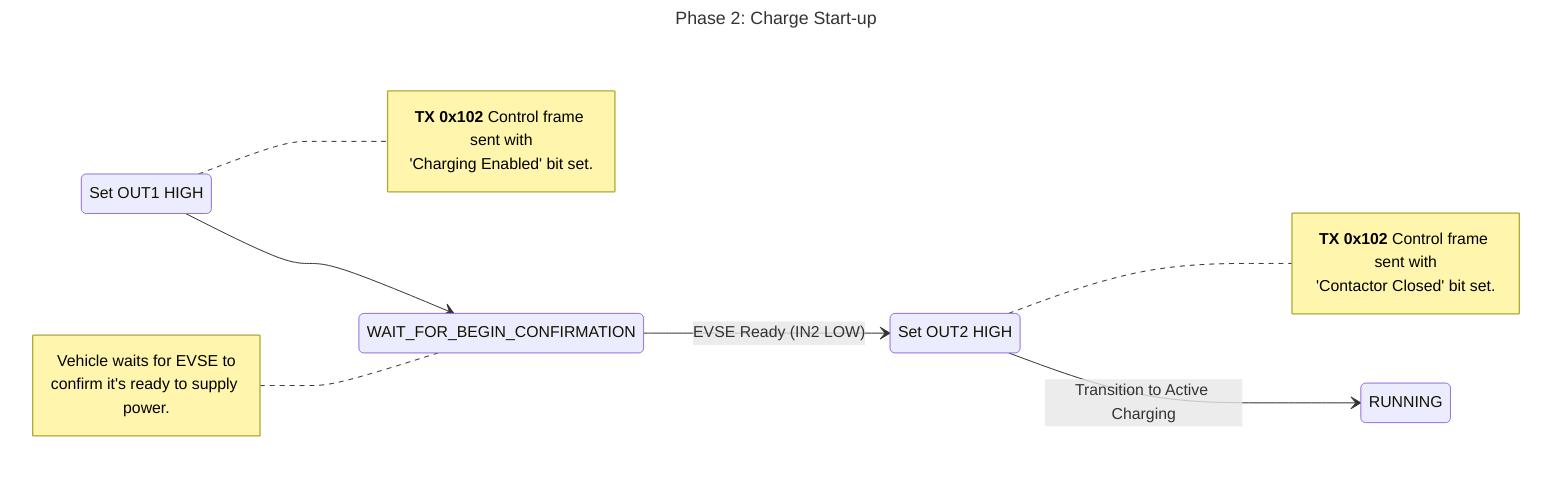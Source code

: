 ---
title: "Phase 2: Charge Start-up"
---
stateDiagram-v2
    direction LR

    SET_CHARGE_BEGIN: Set OUT1 HIGH
    note right of SET_CHARGE_BEGIN
        <b>TX 0x102</b> Control frame sent with
        'Charging Enabled' bit set.
    end note

    SET_CHARGE_BEGIN --> WAIT_FOR_BEGIN_CONFIRMATION

    WAIT_FOR_BEGIN_CONFIRMATION --> CLOSE_CONTACTORS: EVSE Ready (IN2 LOW)
    note left of WAIT_FOR_BEGIN_CONFIRMATION
        Vehicle waits for EVSE to
        confirm it's ready to supply power.
    end note

    CLOSE_CONTACTORS: Set OUT2 HIGH
    note right of CLOSE_CONTACTORS
        <b>TX 0x102</b> Control frame sent with
        'Contactor Closed' bit set.
    end note
    
    CLOSE_CONTACTORS --> RUNNING: Transition to Active Charging